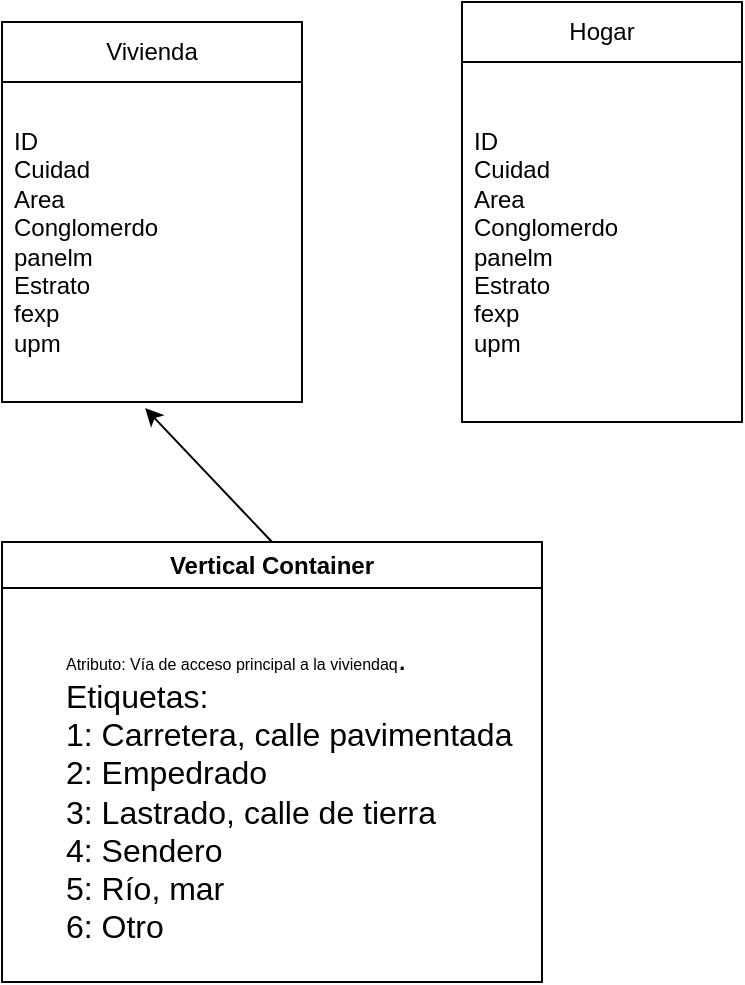 <mxfile><diagram id="I604HNR8jOuORXDMW3vv" name="Página-1"><mxGraphModel dx="1089" dy="459" grid="1" gridSize="10" guides="1" tooltips="1" connect="1" arrows="1" fold="1" page="1" pageScale="1" pageWidth="850" pageHeight="1100" math="0" shadow="0"><root><mxCell id="0"/><mxCell id="1" parent="0"/><mxCell id="2" value="Vivienda" style="swimlane;fontStyle=0;childLayout=stackLayout;horizontal=1;startSize=30;horizontalStack=0;resizeParent=1;resizeParentMax=0;resizeLast=0;collapsible=1;marginBottom=0;whiteSpace=wrap;html=1;" parent="1" vertex="1"><mxGeometry x="100" y="320" width="150" height="190" as="geometry"><mxRectangle x="100" y="320" width="90" height="30" as="alternateBounds"/></mxGeometry></mxCell><mxCell id="5" value="ID&lt;br&gt;Cuidad&lt;br&gt;Area&lt;br&gt;Conglomerdo&lt;br&gt;panelm&lt;br&gt;Estrato&lt;br&gt;fexp&lt;br&gt;upm" style="text;strokeColor=none;fillColor=none;align=left;verticalAlign=middle;spacingLeft=4;spacingRight=4;overflow=hidden;points=[[0,0.5],[1,0.5]];portConstraint=eastwest;rotatable=0;whiteSpace=wrap;html=1;" parent="2" vertex="1"><mxGeometry y="30" width="150" height="160" as="geometry"/></mxCell><mxCell id="7" value="Hogar" style="swimlane;fontStyle=0;childLayout=stackLayout;horizontal=1;startSize=30;horizontalStack=0;resizeParent=1;resizeParentMax=0;resizeLast=0;collapsible=1;marginBottom=0;whiteSpace=wrap;html=1;" parent="1" vertex="1"><mxGeometry x="330" y="310" width="140" height="210" as="geometry"/></mxCell><mxCell id="8" value="ID&lt;br&gt;Cuidad&lt;br&gt;Area&lt;br&gt;Conglomerdo&lt;br&gt;panelm&lt;br&gt;Estrato&lt;br&gt;fexp&lt;br&gt;upm" style="text;strokeColor=none;fillColor=none;align=left;verticalAlign=middle;spacingLeft=4;spacingRight=4;overflow=hidden;points=[[0,0.5],[1,0.5]];portConstraint=eastwest;rotatable=0;whiteSpace=wrap;html=1;" parent="7" vertex="1"><mxGeometry y="30" width="140" height="180" as="geometry"/></mxCell><mxCell id="13" style="edgeStyle=none;html=1;exitX=0.5;exitY=0;exitDx=0;exitDy=0;entryX=0.477;entryY=1.019;entryDx=0;entryDy=0;entryPerimeter=0;fontSize=8;" edge="1" parent="1" source="10" target="5"><mxGeometry relative="1" as="geometry"/></mxCell><mxCell id="10" value="Vertical Container" style="swimlane;whiteSpace=wrap;html=1;" vertex="1" parent="1"><mxGeometry x="100" y="580" width="270" height="220" as="geometry"/></mxCell><mxCell id="11" value="&lt;div&gt;&lt;font style=&quot;font-size: 8px;&quot;&gt;Atributo: Vía de acceso principal a la viviendaq&lt;/font&gt;&lt;span style=&quot;background-color: initial; font-size: medium;&quot;&gt;.&lt;/span&gt;&lt;/div&gt;&lt;div&gt;&lt;font size=&quot;3&quot;&gt;Etiquetas:&lt;/font&gt;&lt;/div&gt;&lt;div&gt;&lt;font size=&quot;3&quot;&gt;1: Carretera, calle pavimentada&lt;/font&gt;&lt;/div&gt;&lt;div&gt;&lt;font size=&quot;3&quot;&gt;2: Empedrado&lt;/font&gt;&lt;/div&gt;&lt;div&gt;&lt;font size=&quot;3&quot;&gt;3: Lastrado, calle de tierra&lt;/font&gt;&lt;/div&gt;&lt;div&gt;&lt;font size=&quot;3&quot;&gt;4: Sendero&lt;/font&gt;&lt;/div&gt;&lt;div&gt;&lt;font size=&quot;3&quot;&gt;5: Río, mar&lt;/font&gt;&lt;/div&gt;&lt;div&gt;&lt;font size=&quot;3&quot;&gt;6: Otro&lt;/font&gt;&lt;/div&gt;" style="text;html=1;align=left;verticalAlign=middle;resizable=0;points=[];autosize=1;strokeColor=none;fillColor=none;" vertex="1" parent="10"><mxGeometry x="30" y="40" width="250" height="170" as="geometry"/></mxCell></root></mxGraphModel></diagram></mxfile>